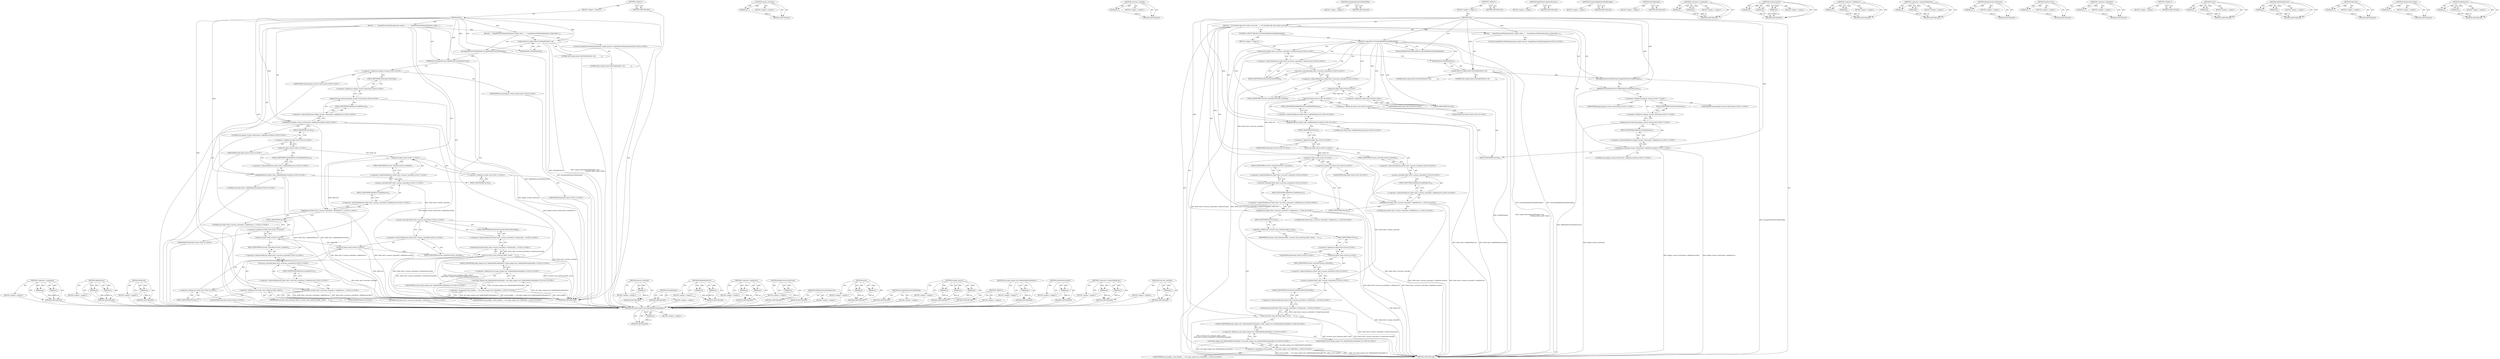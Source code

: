 digraph "AddObserver" {
vulnerable_159 [label=<(METHOD,&lt;operator&gt;.assignment)>];
vulnerable_160 [label=<(PARAM,p1)>];
vulnerable_161 [label=<(PARAM,p2)>];
vulnerable_162 [label=<(BLOCK,&lt;empty&gt;,&lt;empty&gt;)>];
vulnerable_163 [label=<(METHOD_RETURN,ANY)>];
vulnerable_114 [label=<(METHOD,AddObserver)>];
vulnerable_115 [label=<(PARAM,p1)>];
vulnerable_116 [label=<(PARAM,p2)>];
vulnerable_117 [label=<(BLOCK,&lt;empty&gt;,&lt;empty&gt;)>];
vulnerable_118 [label=<(METHOD_RETURN,ANY)>];
vulnerable_138 [label=<(METHOD,Shell.Get)>];
vulnerable_139 [label=<(PARAM,p1)>];
vulnerable_140 [label=<(BLOCK,&lt;empty&gt;,&lt;empty&gt;)>];
vulnerable_141 [label=<(METHOD_RETURN,ANY)>];
vulnerable_6 [label=<(METHOD,&lt;global&gt;)<SUB>1</SUB>>];
vulnerable_7 [label=<(BLOCK,&lt;empty&gt;,&lt;empty&gt;)<SUB>1</SUB>>];
vulnerable_8 [label=<(METHOD,Init)<SUB>1</SUB>>];
vulnerable_9 [label=<(BLOCK,{

  {
    ScopedObserveWindowAnimation scoped_...,{

  {
    ScopedObserveWindowAnimation scoped_...)<SUB>1</SUB>>];
vulnerable_10 [label=<(BLOCK,{
    ScopedObserveWindowAnimation scoped_obser...,{
    ScopedObserveWindowAnimation scoped_obser...)<SUB>3</SUB>>];
vulnerable_11 [label="<(LOCAL,ScopedObserveWindowAnimation scoped_observe: ScopedObserveWindowAnimation)<SUB>4</SUB>>"];
vulnerable_12 [label=<(scoped_observe,scoped_observe(GetTopWindow(), this,
          ...)<SUB>4</SUB>>];
vulnerable_13 [label=<(GetTopWindow,GetTopWindow())<SUB>4</SUB>>];
vulnerable_14 [label=<(LITERAL,this,scoped_observe(GetTopWindow(), this,
          ...)<SUB>4</SUB>>];
vulnerable_15 [label=<(LITERAL,false,scoped_observe(GetTopWindow(), this,
          ...)<SUB>5</SUB>>];
vulnerable_16 [label=<(ArrangeWindowsForTabletMode,ArrangeWindowsForTabletMode())<SUB>6</SUB>>];
vulnerable_17 [label=<(AddWindowCreationObservers,AddWindowCreationObservers())<SUB>8</SUB>>];
vulnerable_18 [label="<(AddObserver,display::Screen::GetScreen()-&gt;AddObserver(this))<SUB>9</SUB>>"];
vulnerable_19 [label="<(&lt;operator&gt;.indirectFieldAccess,display::Screen::GetScreen()-&gt;AddObserver)<SUB>9</SUB>>"];
vulnerable_20 [label="<(display.Screen.GetScreen,display::Screen::GetScreen())<SUB>9</SUB>>"];
vulnerable_21 [label="<(&lt;operator&gt;.fieldAccess,display::Screen::GetScreen)<SUB>9</SUB>>"];
vulnerable_22 [label="<(&lt;operator&gt;.fieldAccess,display::Screen)<SUB>9</SUB>>"];
vulnerable_23 [label="<(IDENTIFIER,display,display::Screen::GetScreen())<SUB>9</SUB>>"];
vulnerable_24 [label="<(IDENTIFIER,Screen,display::Screen::GetScreen())<SUB>9</SUB>>"];
vulnerable_25 [label=<(FIELD_IDENTIFIER,GetScreen,GetScreen)<SUB>9</SUB>>];
vulnerable_26 [label=<(FIELD_IDENTIFIER,AddObserver,AddObserver)<SUB>9</SUB>>];
vulnerable_27 [label="<(LITERAL,this,display::Screen::GetScreen()-&gt;AddObserver(this))<SUB>9</SUB>>"];
vulnerable_28 [label="<(AddShellObserver,Shell::Get()-&gt;AddShellObserver(this))<SUB>10</SUB>>"];
vulnerable_29 [label="<(&lt;operator&gt;.indirectFieldAccess,Shell::Get()-&gt;AddShellObserver)<SUB>10</SUB>>"];
vulnerable_30 [label="<(Shell.Get,Shell::Get())<SUB>10</SUB>>"];
vulnerable_31 [label="<(&lt;operator&gt;.fieldAccess,Shell::Get)<SUB>10</SUB>>"];
vulnerable_32 [label="<(IDENTIFIER,Shell,Shell::Get())<SUB>10</SUB>>"];
vulnerable_33 [label=<(FIELD_IDENTIFIER,Get,Get)<SUB>10</SUB>>];
vulnerable_34 [label=<(FIELD_IDENTIFIER,AddShellObserver,AddShellObserver)<SUB>10</SUB>>];
vulnerable_35 [label="<(LITERAL,this,Shell::Get()-&gt;AddShellObserver(this))<SUB>10</SUB>>"];
vulnerable_36 [label="<(AddObserver,Shell::Get()-&gt;session_controller()-&gt;AddObserver...)<SUB>11</SUB>>"];
vulnerable_37 [label="<(&lt;operator&gt;.indirectFieldAccess,Shell::Get()-&gt;session_controller()-&gt;AddObserver)<SUB>11</SUB>>"];
vulnerable_38 [label="<(session_controller,Shell::Get()-&gt;session_controller())<SUB>11</SUB>>"];
vulnerable_39 [label="<(&lt;operator&gt;.indirectFieldAccess,Shell::Get()-&gt;session_controller)<SUB>11</SUB>>"];
vulnerable_40 [label="<(Shell.Get,Shell::Get())<SUB>11</SUB>>"];
vulnerable_41 [label="<(&lt;operator&gt;.fieldAccess,Shell::Get)<SUB>11</SUB>>"];
vulnerable_42 [label="<(IDENTIFIER,Shell,Shell::Get())<SUB>11</SUB>>"];
vulnerable_43 [label=<(FIELD_IDENTIFIER,Get,Get)<SUB>11</SUB>>];
vulnerable_44 [label=<(FIELD_IDENTIFIER,session_controller,session_controller)<SUB>11</SUB>>];
vulnerable_45 [label=<(FIELD_IDENTIFIER,AddObserver,AddObserver)<SUB>11</SUB>>];
vulnerable_46 [label="<(LITERAL,this,Shell::Get()-&gt;session_controller()-&gt;AddObserver...)<SUB>11</SUB>>"];
vulnerable_47 [label="<(AddObserver,Shell::Get()-&gt;overview_controller()-&gt;AddObserve...)<SUB>12</SUB>>"];
vulnerable_48 [label="<(&lt;operator&gt;.indirectFieldAccess,Shell::Get()-&gt;overview_controller()-&gt;AddObserver)<SUB>12</SUB>>"];
vulnerable_49 [label="<(overview_controller,Shell::Get()-&gt;overview_controller())<SUB>12</SUB>>"];
vulnerable_50 [label="<(&lt;operator&gt;.indirectFieldAccess,Shell::Get()-&gt;overview_controller)<SUB>12</SUB>>"];
vulnerable_51 [label="<(Shell.Get,Shell::Get())<SUB>12</SUB>>"];
vulnerable_52 [label="<(&lt;operator&gt;.fieldAccess,Shell::Get)<SUB>12</SUB>>"];
vulnerable_53 [label="<(IDENTIFIER,Shell,Shell::Get())<SUB>12</SUB>>"];
vulnerable_54 [label=<(FIELD_IDENTIFIER,Get,Get)<SUB>12</SUB>>];
vulnerable_55 [label=<(FIELD_IDENTIFIER,overview_controller,overview_controller)<SUB>12</SUB>>];
vulnerable_56 [label=<(FIELD_IDENTIFIER,AddObserver,AddObserver)<SUB>12</SUB>>];
vulnerable_57 [label="<(LITERAL,this,Shell::Get()-&gt;overview_controller()-&gt;AddObserve...)<SUB>12</SUB>>"];
vulnerable_58 [label=<(insert,accounts_since_entering_tablet_.insert(
      S...)<SUB>13</SUB>>];
vulnerable_59 [label=<(&lt;operator&gt;.fieldAccess,accounts_since_entering_tablet_.insert)<SUB>13</SUB>>];
vulnerable_60 [label=<(IDENTIFIER,accounts_since_entering_tablet_,accounts_since_entering_tablet_.insert(
      S...)<SUB>13</SUB>>];
vulnerable_61 [label=<(FIELD_IDENTIFIER,insert,insert)<SUB>13</SUB>>];
vulnerable_62 [label="<(GetActiveAccountId,Shell::Get()-&gt;session_controller()-&gt;GetActiveAc...)<SUB>14</SUB>>"];
vulnerable_63 [label="<(&lt;operator&gt;.indirectFieldAccess,Shell::Get()-&gt;session_controller()-&gt;GetActiveAc...)<SUB>14</SUB>>"];
vulnerable_64 [label="<(session_controller,Shell::Get()-&gt;session_controller())<SUB>14</SUB>>"];
vulnerable_65 [label="<(&lt;operator&gt;.indirectFieldAccess,Shell::Get()-&gt;session_controller)<SUB>14</SUB>>"];
vulnerable_66 [label="<(Shell.Get,Shell::Get())<SUB>14</SUB>>"];
vulnerable_67 [label="<(&lt;operator&gt;.fieldAccess,Shell::Get)<SUB>14</SUB>>"];
vulnerable_68 [label="<(IDENTIFIER,Shell,Shell::Get())<SUB>14</SUB>>"];
vulnerable_69 [label=<(FIELD_IDENTIFIER,Get,Get)<SUB>14</SUB>>];
vulnerable_70 [label=<(FIELD_IDENTIFIER,session_controller,session_controller)<SUB>14</SUB>>];
vulnerable_71 [label=<(FIELD_IDENTIFIER,GetActiveAccountId,GetActiveAccountId)<SUB>14</SUB>>];
vulnerable_72 [label="<(&lt;operator&gt;.assignment,event_handler_ = std::make_unique&lt;wm::TabletMod...)<SUB>15</SUB>>"];
vulnerable_73 [label="<(IDENTIFIER,event_handler_,event_handler_ = std::make_unique&lt;wm::TabletMod...)<SUB>15</SUB>>"];
vulnerable_74 [label="<(std.make_unique&lt;wm.TabletModeEventHandler&gt;,std::make_unique&lt;wm::TabletModeEventHandler&gt;())<SUB>15</SUB>>"];
vulnerable_75 [label="<(&lt;operator&gt;.fieldAccess,std::make_unique&lt;wm::TabletModeEventHandler&gt;)<SUB>15</SUB>>"];
vulnerable_76 [label="<(IDENTIFIER,std,std::make_unique&lt;wm::TabletModeEventHandler&gt;())<SUB>15</SUB>>"];
vulnerable_77 [label="<(FIELD_IDENTIFIER,make_unique&lt;wm::TabletModeEventHandler&gt;,make_unique&lt;wm::TabletModeEventHandler&gt;)<SUB>15</SUB>>"];
vulnerable_78 [label=<(METHOD_RETURN,void)<SUB>1</SUB>>];
vulnerable_80 [label=<(METHOD_RETURN,ANY)<SUB>1</SUB>>];
vulnerable_142 [label=<(METHOD,session_controller)>];
vulnerable_143 [label=<(PARAM,p1)>];
vulnerable_144 [label=<(BLOCK,&lt;empty&gt;,&lt;empty&gt;)>];
vulnerable_145 [label=<(METHOD_RETURN,ANY)>];
vulnerable_105 [label=<(METHOD,GetTopWindow)>];
vulnerable_106 [label=<(BLOCK,&lt;empty&gt;,&lt;empty&gt;)>];
vulnerable_107 [label=<(METHOD_RETURN,ANY)>];
vulnerable_133 [label=<(METHOD,AddShellObserver)>];
vulnerable_134 [label=<(PARAM,p1)>];
vulnerable_135 [label=<(PARAM,p2)>];
vulnerable_136 [label=<(BLOCK,&lt;empty&gt;,&lt;empty&gt;)>];
vulnerable_137 [label=<(METHOD_RETURN,ANY)>];
vulnerable_128 [label=<(METHOD,&lt;operator&gt;.fieldAccess)>];
vulnerable_129 [label=<(PARAM,p1)>];
vulnerable_130 [label=<(PARAM,p2)>];
vulnerable_131 [label=<(BLOCK,&lt;empty&gt;,&lt;empty&gt;)>];
vulnerable_132 [label=<(METHOD_RETURN,ANY)>];
vulnerable_124 [label=<(METHOD,display.Screen.GetScreen)>];
vulnerable_125 [label=<(PARAM,p1)>];
vulnerable_126 [label=<(BLOCK,&lt;empty&gt;,&lt;empty&gt;)>];
vulnerable_127 [label=<(METHOD_RETURN,ANY)>];
vulnerable_111 [label=<(METHOD,AddWindowCreationObservers)>];
vulnerable_112 [label=<(BLOCK,&lt;empty&gt;,&lt;empty&gt;)>];
vulnerable_113 [label=<(METHOD_RETURN,ANY)>];
vulnerable_150 [label=<(METHOD,insert)>];
vulnerable_151 [label=<(PARAM,p1)>];
vulnerable_152 [label=<(PARAM,p2)>];
vulnerable_153 [label=<(BLOCK,&lt;empty&gt;,&lt;empty&gt;)>];
vulnerable_154 [label=<(METHOD_RETURN,ANY)>];
vulnerable_108 [label=<(METHOD,ArrangeWindowsForTabletMode)>];
vulnerable_109 [label=<(BLOCK,&lt;empty&gt;,&lt;empty&gt;)>];
vulnerable_110 [label=<(METHOD_RETURN,ANY)>];
vulnerable_99 [label=<(METHOD,scoped_observe)>];
vulnerable_100 [label=<(PARAM,p1)>];
vulnerable_101 [label=<(PARAM,p2)>];
vulnerable_102 [label=<(PARAM,p3)>];
vulnerable_103 [label=<(BLOCK,&lt;empty&gt;,&lt;empty&gt;)>];
vulnerable_104 [label=<(METHOD_RETURN,ANY)>];
vulnerable_93 [label=<(METHOD,&lt;global&gt;)<SUB>1</SUB>>];
vulnerable_94 [label=<(BLOCK,&lt;empty&gt;,&lt;empty&gt;)>];
vulnerable_95 [label=<(METHOD_RETURN,ANY)>];
vulnerable_164 [label=<(METHOD,std.make_unique&lt;wm.TabletModeEventHandler&gt;)>];
vulnerable_165 [label=<(PARAM,p1)>];
vulnerable_166 [label=<(BLOCK,&lt;empty&gt;,&lt;empty&gt;)>];
vulnerable_167 [label=<(METHOD_RETURN,ANY)>];
vulnerable_155 [label=<(METHOD,GetActiveAccountId)>];
vulnerable_156 [label=<(PARAM,p1)>];
vulnerable_157 [label=<(BLOCK,&lt;empty&gt;,&lt;empty&gt;)>];
vulnerable_158 [label=<(METHOD_RETURN,ANY)>];
vulnerable_119 [label=<(METHOD,&lt;operator&gt;.indirectFieldAccess)>];
vulnerable_120 [label=<(PARAM,p1)>];
vulnerable_121 [label=<(PARAM,p2)>];
vulnerable_122 [label=<(BLOCK,&lt;empty&gt;,&lt;empty&gt;)>];
vulnerable_123 [label=<(METHOD_RETURN,ANY)>];
vulnerable_146 [label=<(METHOD,overview_controller)>];
vulnerable_147 [label=<(PARAM,p1)>];
vulnerable_148 [label=<(BLOCK,&lt;empty&gt;,&lt;empty&gt;)>];
vulnerable_149 [label=<(METHOD_RETURN,ANY)>];
fixed_189 [label=<(METHOD,std.make_unique&lt;wm.TabletModeEventHandler&gt;)>];
fixed_190 [label=<(PARAM,p1)>];
fixed_191 [label=<(BLOCK,&lt;empty&gt;,&lt;empty&gt;)>];
fixed_192 [label=<(METHOD_RETURN,ANY)>];
fixed_171 [label=<(METHOD,session_controller)>];
fixed_172 [label=<(PARAM,p1)>];
fixed_173 [label=<(BLOCK,&lt;empty&gt;,&lt;empty&gt;)>];
fixed_174 [label=<(METHOD_RETURN,ANY)>];
fixed_129 [label=<(METHOD,overview_controller)>];
fixed_130 [label=<(PARAM,p1)>];
fixed_131 [label=<(BLOCK,&lt;empty&gt;,&lt;empty&gt;)>];
fixed_132 [label=<(METHOD_RETURN,ANY)>];
fixed_151 [label=<(METHOD,ArrangeWindowsForTabletMode)>];
fixed_152 [label=<(BLOCK,&lt;empty&gt;,&lt;empty&gt;)>];
fixed_153 [label=<(METHOD_RETURN,ANY)>];
fixed_6 [label=<(METHOD,&lt;global&gt;)<SUB>1</SUB>>];
fixed_7 [label=<(BLOCK,&lt;empty&gt;,&lt;empty&gt;)<SUB>1</SUB>>];
fixed_8 [label=<(METHOD,Init)<SUB>1</SUB>>];
fixed_9 [label=<(BLOCK,{
  // If clamshell split view mode is not enab...,{
  // If clamshell split view mode is not enab...)<SUB>1</SUB>>];
fixed_10 [label=<(CONTROL_STRUCTURE,IF,if (!IsClamshellSplitViewModeEnabled()))<SUB>5</SUB>>];
fixed_11 [label=<(&lt;operator&gt;.logicalNot,!IsClamshellSplitViewModeEnabled())<SUB>5</SUB>>];
fixed_12 [label=<(IsClamshellSplitViewModeEnabled,IsClamshellSplitViewModeEnabled())<SUB>5</SUB>>];
fixed_13 [label=<(BLOCK,&lt;empty&gt;,&lt;empty&gt;)<SUB>6</SUB>>];
fixed_14 [label="<(EndOverview,Shell::Get()-&gt;overview_controller()-&gt;EndOverview())<SUB>6</SUB>>"];
fixed_15 [label="<(&lt;operator&gt;.indirectFieldAccess,Shell::Get()-&gt;overview_controller()-&gt;EndOverview)<SUB>6</SUB>>"];
fixed_16 [label="<(overview_controller,Shell::Get()-&gt;overview_controller())<SUB>6</SUB>>"];
fixed_17 [label="<(&lt;operator&gt;.indirectFieldAccess,Shell::Get()-&gt;overview_controller)<SUB>6</SUB>>"];
fixed_18 [label="<(Shell.Get,Shell::Get())<SUB>6</SUB>>"];
fixed_19 [label="<(&lt;operator&gt;.fieldAccess,Shell::Get)<SUB>6</SUB>>"];
fixed_20 [label="<(IDENTIFIER,Shell,Shell::Get())<SUB>6</SUB>>"];
fixed_21 [label=<(FIELD_IDENTIFIER,Get,Get)<SUB>6</SUB>>];
fixed_22 [label=<(FIELD_IDENTIFIER,overview_controller,overview_controller)<SUB>6</SUB>>];
fixed_23 [label=<(FIELD_IDENTIFIER,EndOverview,EndOverview)<SUB>6</SUB>>];
fixed_24 [label=<(BLOCK,{
    ScopedObserveWindowAnimation scoped_obser...,{
    ScopedObserveWindowAnimation scoped_obser...)<SUB>11</SUB>>];
fixed_25 [label="<(LOCAL,ScopedObserveWindowAnimation scoped_observe: ScopedObserveWindowAnimation)<SUB>12</SUB>>"];
fixed_26 [label=<(scoped_observe,scoped_observe(GetTopWindow(), this,
          ...)<SUB>12</SUB>>];
fixed_27 [label=<(GetTopWindow,GetTopWindow())<SUB>12</SUB>>];
fixed_28 [label=<(LITERAL,this,scoped_observe(GetTopWindow(), this,
          ...)<SUB>12</SUB>>];
fixed_29 [label=<(LITERAL,false,scoped_observe(GetTopWindow(), this,
          ...)<SUB>13</SUB>>];
fixed_30 [label=<(ArrangeWindowsForTabletMode,ArrangeWindowsForTabletMode())<SUB>14</SUB>>];
fixed_31 [label=<(AddWindowCreationObservers,AddWindowCreationObservers())<SUB>16</SUB>>];
fixed_32 [label="<(AddObserver,display::Screen::GetScreen()-&gt;AddObserver(this))<SUB>17</SUB>>"];
fixed_33 [label="<(&lt;operator&gt;.indirectFieldAccess,display::Screen::GetScreen()-&gt;AddObserver)<SUB>17</SUB>>"];
fixed_34 [label="<(display.Screen.GetScreen,display::Screen::GetScreen())<SUB>17</SUB>>"];
fixed_35 [label="<(&lt;operator&gt;.fieldAccess,display::Screen::GetScreen)<SUB>17</SUB>>"];
fixed_36 [label="<(&lt;operator&gt;.fieldAccess,display::Screen)<SUB>17</SUB>>"];
fixed_37 [label="<(IDENTIFIER,display,display::Screen::GetScreen())<SUB>17</SUB>>"];
fixed_38 [label="<(IDENTIFIER,Screen,display::Screen::GetScreen())<SUB>17</SUB>>"];
fixed_39 [label=<(FIELD_IDENTIFIER,GetScreen,GetScreen)<SUB>17</SUB>>];
fixed_40 [label=<(FIELD_IDENTIFIER,AddObserver,AddObserver)<SUB>17</SUB>>];
fixed_41 [label="<(LITERAL,this,display::Screen::GetScreen()-&gt;AddObserver(this))<SUB>17</SUB>>"];
fixed_42 [label="<(AddShellObserver,Shell::Get()-&gt;AddShellObserver(this))<SUB>18</SUB>>"];
fixed_43 [label="<(&lt;operator&gt;.indirectFieldAccess,Shell::Get()-&gt;AddShellObserver)<SUB>18</SUB>>"];
fixed_44 [label="<(Shell.Get,Shell::Get())<SUB>18</SUB>>"];
fixed_45 [label="<(&lt;operator&gt;.fieldAccess,Shell::Get)<SUB>18</SUB>>"];
fixed_46 [label="<(IDENTIFIER,Shell,Shell::Get())<SUB>18</SUB>>"];
fixed_47 [label=<(FIELD_IDENTIFIER,Get,Get)<SUB>18</SUB>>];
fixed_48 [label=<(FIELD_IDENTIFIER,AddShellObserver,AddShellObserver)<SUB>18</SUB>>];
fixed_49 [label="<(LITERAL,this,Shell::Get()-&gt;AddShellObserver(this))<SUB>18</SUB>>"];
fixed_50 [label="<(AddObserver,Shell::Get()-&gt;session_controller()-&gt;AddObserver...)<SUB>19</SUB>>"];
fixed_51 [label="<(&lt;operator&gt;.indirectFieldAccess,Shell::Get()-&gt;session_controller()-&gt;AddObserver)<SUB>19</SUB>>"];
fixed_52 [label="<(session_controller,Shell::Get()-&gt;session_controller())<SUB>19</SUB>>"];
fixed_53 [label="<(&lt;operator&gt;.indirectFieldAccess,Shell::Get()-&gt;session_controller)<SUB>19</SUB>>"];
fixed_54 [label="<(Shell.Get,Shell::Get())<SUB>19</SUB>>"];
fixed_55 [label="<(&lt;operator&gt;.fieldAccess,Shell::Get)<SUB>19</SUB>>"];
fixed_56 [label="<(IDENTIFIER,Shell,Shell::Get())<SUB>19</SUB>>"];
fixed_57 [label=<(FIELD_IDENTIFIER,Get,Get)<SUB>19</SUB>>];
fixed_58 [label=<(FIELD_IDENTIFIER,session_controller,session_controller)<SUB>19</SUB>>];
fixed_59 [label=<(FIELD_IDENTIFIER,AddObserver,AddObserver)<SUB>19</SUB>>];
fixed_60 [label="<(LITERAL,this,Shell::Get()-&gt;session_controller()-&gt;AddObserver...)<SUB>19</SUB>>"];
fixed_61 [label="<(AddObserver,Shell::Get()-&gt;overview_controller()-&gt;AddObserve...)<SUB>20</SUB>>"];
fixed_62 [label="<(&lt;operator&gt;.indirectFieldAccess,Shell::Get()-&gt;overview_controller()-&gt;AddObserver)<SUB>20</SUB>>"];
fixed_63 [label="<(overview_controller,Shell::Get()-&gt;overview_controller())<SUB>20</SUB>>"];
fixed_64 [label="<(&lt;operator&gt;.indirectFieldAccess,Shell::Get()-&gt;overview_controller)<SUB>20</SUB>>"];
fixed_65 [label="<(Shell.Get,Shell::Get())<SUB>20</SUB>>"];
fixed_66 [label="<(&lt;operator&gt;.fieldAccess,Shell::Get)<SUB>20</SUB>>"];
fixed_67 [label="<(IDENTIFIER,Shell,Shell::Get())<SUB>20</SUB>>"];
fixed_68 [label=<(FIELD_IDENTIFIER,Get,Get)<SUB>20</SUB>>];
fixed_69 [label=<(FIELD_IDENTIFIER,overview_controller,overview_controller)<SUB>20</SUB>>];
fixed_70 [label=<(FIELD_IDENTIFIER,AddObserver,AddObserver)<SUB>20</SUB>>];
fixed_71 [label="<(LITERAL,this,Shell::Get()-&gt;overview_controller()-&gt;AddObserve...)<SUB>20</SUB>>"];
fixed_72 [label=<(insert,accounts_since_entering_tablet_.insert(
      S...)<SUB>21</SUB>>];
fixed_73 [label=<(&lt;operator&gt;.fieldAccess,accounts_since_entering_tablet_.insert)<SUB>21</SUB>>];
fixed_74 [label=<(IDENTIFIER,accounts_since_entering_tablet_,accounts_since_entering_tablet_.insert(
      S...)<SUB>21</SUB>>];
fixed_75 [label=<(FIELD_IDENTIFIER,insert,insert)<SUB>21</SUB>>];
fixed_76 [label="<(GetActiveAccountId,Shell::Get()-&gt;session_controller()-&gt;GetActiveAc...)<SUB>22</SUB>>"];
fixed_77 [label="<(&lt;operator&gt;.indirectFieldAccess,Shell::Get()-&gt;session_controller()-&gt;GetActiveAc...)<SUB>22</SUB>>"];
fixed_78 [label="<(session_controller,Shell::Get()-&gt;session_controller())<SUB>22</SUB>>"];
fixed_79 [label="<(&lt;operator&gt;.indirectFieldAccess,Shell::Get()-&gt;session_controller)<SUB>22</SUB>>"];
fixed_80 [label="<(Shell.Get,Shell::Get())<SUB>22</SUB>>"];
fixed_81 [label="<(&lt;operator&gt;.fieldAccess,Shell::Get)<SUB>22</SUB>>"];
fixed_82 [label="<(IDENTIFIER,Shell,Shell::Get())<SUB>22</SUB>>"];
fixed_83 [label=<(FIELD_IDENTIFIER,Get,Get)<SUB>22</SUB>>];
fixed_84 [label=<(FIELD_IDENTIFIER,session_controller,session_controller)<SUB>22</SUB>>];
fixed_85 [label=<(FIELD_IDENTIFIER,GetActiveAccountId,GetActiveAccountId)<SUB>22</SUB>>];
fixed_86 [label="<(&lt;operator&gt;.assignment,event_handler_ = std::make_unique&lt;wm::TabletMod...)<SUB>23</SUB>>"];
fixed_87 [label="<(IDENTIFIER,event_handler_,event_handler_ = std::make_unique&lt;wm::TabletMod...)<SUB>23</SUB>>"];
fixed_88 [label="<(std.make_unique&lt;wm.TabletModeEventHandler&gt;,std::make_unique&lt;wm::TabletModeEventHandler&gt;())<SUB>23</SUB>>"];
fixed_89 [label="<(&lt;operator&gt;.fieldAccess,std::make_unique&lt;wm::TabletModeEventHandler&gt;)<SUB>23</SUB>>"];
fixed_90 [label="<(IDENTIFIER,std,std::make_unique&lt;wm::TabletModeEventHandler&gt;())<SUB>23</SUB>>"];
fixed_91 [label="<(FIELD_IDENTIFIER,make_unique&lt;wm::TabletModeEventHandler&gt;,make_unique&lt;wm::TabletModeEventHandler&gt;)<SUB>23</SUB>>"];
fixed_92 [label=<(METHOD_RETURN,void)<SUB>1</SUB>>];
fixed_94 [label=<(METHOD_RETURN,ANY)<SUB>1</SUB>>];
fixed_154 [label=<(METHOD,AddWindowCreationObservers)>];
fixed_155 [label=<(BLOCK,&lt;empty&gt;,&lt;empty&gt;)>];
fixed_156 [label=<(METHOD_RETURN,ANY)>];
fixed_117 [label=<(METHOD,IsClamshellSplitViewModeEnabled)>];
fixed_118 [label=<(BLOCK,&lt;empty&gt;,&lt;empty&gt;)>];
fixed_119 [label=<(METHOD_RETURN,ANY)>];
fixed_148 [label=<(METHOD,GetTopWindow)>];
fixed_149 [label=<(BLOCK,&lt;empty&gt;,&lt;empty&gt;)>];
fixed_150 [label=<(METHOD_RETURN,ANY)>];
fixed_184 [label=<(METHOD,&lt;operator&gt;.assignment)>];
fixed_185 [label=<(PARAM,p1)>];
fixed_186 [label=<(PARAM,p2)>];
fixed_187 [label=<(BLOCK,&lt;empty&gt;,&lt;empty&gt;)>];
fixed_188 [label=<(METHOD_RETURN,ANY)>];
fixed_142 [label=<(METHOD,scoped_observe)>];
fixed_143 [label=<(PARAM,p1)>];
fixed_144 [label=<(PARAM,p2)>];
fixed_145 [label=<(PARAM,p3)>];
fixed_146 [label=<(BLOCK,&lt;empty&gt;,&lt;empty&gt;)>];
fixed_147 [label=<(METHOD_RETURN,ANY)>];
fixed_137 [label=<(METHOD,&lt;operator&gt;.fieldAccess)>];
fixed_138 [label=<(PARAM,p1)>];
fixed_139 [label=<(PARAM,p2)>];
fixed_140 [label=<(BLOCK,&lt;empty&gt;,&lt;empty&gt;)>];
fixed_141 [label=<(METHOD_RETURN,ANY)>];
fixed_124 [label=<(METHOD,&lt;operator&gt;.indirectFieldAccess)>];
fixed_125 [label=<(PARAM,p1)>];
fixed_126 [label=<(PARAM,p2)>];
fixed_127 [label=<(BLOCK,&lt;empty&gt;,&lt;empty&gt;)>];
fixed_128 [label=<(METHOD_RETURN,ANY)>];
fixed_162 [label=<(METHOD,display.Screen.GetScreen)>];
fixed_163 [label=<(PARAM,p1)>];
fixed_164 [label=<(BLOCK,&lt;empty&gt;,&lt;empty&gt;)>];
fixed_165 [label=<(METHOD_RETURN,ANY)>];
fixed_120 [label=<(METHOD,EndOverview)>];
fixed_121 [label=<(PARAM,p1)>];
fixed_122 [label=<(BLOCK,&lt;empty&gt;,&lt;empty&gt;)>];
fixed_123 [label=<(METHOD_RETURN,ANY)>];
fixed_113 [label=<(METHOD,&lt;operator&gt;.logicalNot)>];
fixed_114 [label=<(PARAM,p1)>];
fixed_115 [label=<(BLOCK,&lt;empty&gt;,&lt;empty&gt;)>];
fixed_116 [label=<(METHOD_RETURN,ANY)>];
fixed_107 [label=<(METHOD,&lt;global&gt;)<SUB>1</SUB>>];
fixed_108 [label=<(BLOCK,&lt;empty&gt;,&lt;empty&gt;)>];
fixed_109 [label=<(METHOD_RETURN,ANY)>];
fixed_175 [label=<(METHOD,insert)>];
fixed_176 [label=<(PARAM,p1)>];
fixed_177 [label=<(PARAM,p2)>];
fixed_178 [label=<(BLOCK,&lt;empty&gt;,&lt;empty&gt;)>];
fixed_179 [label=<(METHOD_RETURN,ANY)>];
fixed_166 [label=<(METHOD,AddShellObserver)>];
fixed_167 [label=<(PARAM,p1)>];
fixed_168 [label=<(PARAM,p2)>];
fixed_169 [label=<(BLOCK,&lt;empty&gt;,&lt;empty&gt;)>];
fixed_170 [label=<(METHOD_RETURN,ANY)>];
fixed_133 [label=<(METHOD,Shell.Get)>];
fixed_134 [label=<(PARAM,p1)>];
fixed_135 [label=<(BLOCK,&lt;empty&gt;,&lt;empty&gt;)>];
fixed_136 [label=<(METHOD_RETURN,ANY)>];
fixed_180 [label=<(METHOD,GetActiveAccountId)>];
fixed_181 [label=<(PARAM,p1)>];
fixed_182 [label=<(BLOCK,&lt;empty&gt;,&lt;empty&gt;)>];
fixed_183 [label=<(METHOD_RETURN,ANY)>];
fixed_157 [label=<(METHOD,AddObserver)>];
fixed_158 [label=<(PARAM,p1)>];
fixed_159 [label=<(PARAM,p2)>];
fixed_160 [label=<(BLOCK,&lt;empty&gt;,&lt;empty&gt;)>];
fixed_161 [label=<(METHOD_RETURN,ANY)>];
vulnerable_159 -> vulnerable_160  [key=0, label="AST: "];
vulnerable_159 -> vulnerable_160  [key=1, label="DDG: "];
vulnerable_159 -> vulnerable_162  [key=0, label="AST: "];
vulnerable_159 -> vulnerable_161  [key=0, label="AST: "];
vulnerable_159 -> vulnerable_161  [key=1, label="DDG: "];
vulnerable_159 -> vulnerable_163  [key=0, label="AST: "];
vulnerable_159 -> vulnerable_163  [key=1, label="CFG: "];
vulnerable_160 -> vulnerable_163  [key=0, label="DDG: p1"];
vulnerable_161 -> vulnerable_163  [key=0, label="DDG: p2"];
vulnerable_162 -> fixed_189  [key=0];
vulnerable_163 -> fixed_189  [key=0];
vulnerable_114 -> vulnerable_115  [key=0, label="AST: "];
vulnerable_114 -> vulnerable_115  [key=1, label="DDG: "];
vulnerable_114 -> vulnerable_117  [key=0, label="AST: "];
vulnerable_114 -> vulnerable_116  [key=0, label="AST: "];
vulnerable_114 -> vulnerable_116  [key=1, label="DDG: "];
vulnerable_114 -> vulnerable_118  [key=0, label="AST: "];
vulnerable_114 -> vulnerable_118  [key=1, label="CFG: "];
vulnerable_115 -> vulnerable_118  [key=0, label="DDG: p1"];
vulnerable_116 -> vulnerable_118  [key=0, label="DDG: p2"];
vulnerable_117 -> fixed_189  [key=0];
vulnerable_118 -> fixed_189  [key=0];
vulnerable_138 -> vulnerable_139  [key=0, label="AST: "];
vulnerable_138 -> vulnerable_139  [key=1, label="DDG: "];
vulnerable_138 -> vulnerable_140  [key=0, label="AST: "];
vulnerable_138 -> vulnerable_141  [key=0, label="AST: "];
vulnerable_138 -> vulnerable_141  [key=1, label="CFG: "];
vulnerable_139 -> vulnerable_141  [key=0, label="DDG: p1"];
vulnerable_140 -> fixed_189  [key=0];
vulnerable_141 -> fixed_189  [key=0];
vulnerable_6 -> vulnerable_7  [key=0, label="AST: "];
vulnerable_6 -> vulnerable_80  [key=0, label="AST: "];
vulnerable_6 -> vulnerable_80  [key=1, label="CFG: "];
vulnerable_7 -> vulnerable_8  [key=0, label="AST: "];
vulnerable_8 -> vulnerable_9  [key=0, label="AST: "];
vulnerable_8 -> vulnerable_78  [key=0, label="AST: "];
vulnerable_8 -> vulnerable_13  [key=0, label="CFG: "];
vulnerable_8 -> vulnerable_10  [key=0, label="DDG: "];
vulnerable_8 -> vulnerable_17  [key=0, label="DDG: "];
vulnerable_8 -> vulnerable_16  [key=0, label="DDG: "];
vulnerable_8 -> vulnerable_18  [key=0, label="DDG: "];
vulnerable_8 -> vulnerable_28  [key=0, label="DDG: "];
vulnerable_8 -> vulnerable_36  [key=0, label="DDG: "];
vulnerable_8 -> vulnerable_47  [key=0, label="DDG: "];
vulnerable_8 -> vulnerable_12  [key=0, label="DDG: "];
vulnerable_9 -> vulnerable_10  [key=0, label="AST: "];
vulnerable_9 -> vulnerable_17  [key=0, label="AST: "];
vulnerable_9 -> vulnerable_18  [key=0, label="AST: "];
vulnerable_9 -> vulnerable_28  [key=0, label="AST: "];
vulnerable_9 -> vulnerable_36  [key=0, label="AST: "];
vulnerable_9 -> vulnerable_47  [key=0, label="AST: "];
vulnerable_9 -> vulnerable_58  [key=0, label="AST: "];
vulnerable_9 -> vulnerable_72  [key=0, label="AST: "];
vulnerable_10 -> vulnerable_11  [key=0, label="AST: "];
vulnerable_10 -> vulnerable_12  [key=0, label="AST: "];
vulnerable_10 -> vulnerable_16  [key=0, label="AST: "];
vulnerable_11 -> fixed_189  [key=0];
vulnerable_12 -> vulnerable_13  [key=0, label="AST: "];
vulnerable_12 -> vulnerable_14  [key=0, label="AST: "];
vulnerable_12 -> vulnerable_15  [key=0, label="AST: "];
vulnerable_12 -> vulnerable_16  [key=0, label="CFG: "];
vulnerable_12 -> vulnerable_78  [key=0, label="DDG: GetTopWindow()"];
vulnerable_12 -> vulnerable_78  [key=1, label="DDG: scoped_observe(GetTopWindow(), this,
                                                /*exiting_tablet_mode=*/false)"];
vulnerable_13 -> vulnerable_12  [key=0, label="CFG: "];
vulnerable_14 -> fixed_189  [key=0];
vulnerable_15 -> fixed_189  [key=0];
vulnerable_16 -> vulnerable_17  [key=0, label="CFG: "];
vulnerable_16 -> vulnerable_78  [key=0, label="DDG: ArrangeWindowsForTabletMode()"];
vulnerable_17 -> vulnerable_22  [key=0, label="CFG: "];
vulnerable_17 -> vulnerable_78  [key=0, label="DDG: AddWindowCreationObservers()"];
vulnerable_18 -> vulnerable_19  [key=0, label="AST: "];
vulnerable_18 -> vulnerable_27  [key=0, label="AST: "];
vulnerable_18 -> vulnerable_33  [key=0, label="CFG: "];
vulnerable_18 -> vulnerable_78  [key=0, label="DDG: display::Screen::GetScreen()-&gt;AddObserver"];
vulnerable_18 -> vulnerable_78  [key=1, label="DDG: display::Screen::GetScreen()-&gt;AddObserver(this)"];
vulnerable_19 -> vulnerable_20  [key=0, label="AST: "];
vulnerable_19 -> vulnerable_26  [key=0, label="AST: "];
vulnerable_19 -> vulnerable_18  [key=0, label="CFG: "];
vulnerable_20 -> vulnerable_21  [key=0, label="AST: "];
vulnerable_20 -> vulnerable_26  [key=0, label="CFG: "];
vulnerable_20 -> vulnerable_78  [key=0, label="DDG: display::Screen::GetScreen"];
vulnerable_21 -> vulnerable_22  [key=0, label="AST: "];
vulnerable_21 -> vulnerable_25  [key=0, label="AST: "];
vulnerable_21 -> vulnerable_20  [key=0, label="CFG: "];
vulnerable_22 -> vulnerable_23  [key=0, label="AST: "];
vulnerable_22 -> vulnerable_24  [key=0, label="AST: "];
vulnerable_22 -> vulnerable_25  [key=0, label="CFG: "];
vulnerable_23 -> fixed_189  [key=0];
vulnerable_24 -> fixed_189  [key=0];
vulnerable_25 -> vulnerable_21  [key=0, label="CFG: "];
vulnerable_26 -> vulnerable_19  [key=0, label="CFG: "];
vulnerable_27 -> fixed_189  [key=0];
vulnerable_28 -> vulnerable_29  [key=0, label="AST: "];
vulnerable_28 -> vulnerable_35  [key=0, label="AST: "];
vulnerable_28 -> vulnerable_43  [key=0, label="CFG: "];
vulnerable_28 -> vulnerable_78  [key=0, label="DDG: Shell::Get()-&gt;AddShellObserver"];
vulnerable_28 -> vulnerable_78  [key=1, label="DDG: Shell::Get()-&gt;AddShellObserver(this)"];
vulnerable_29 -> vulnerable_30  [key=0, label="AST: "];
vulnerable_29 -> vulnerable_34  [key=0, label="AST: "];
vulnerable_29 -> vulnerable_28  [key=0, label="CFG: "];
vulnerable_30 -> vulnerable_31  [key=0, label="AST: "];
vulnerable_30 -> vulnerable_34  [key=0, label="CFG: "];
vulnerable_30 -> vulnerable_40  [key=0, label="DDG: Shell::Get"];
vulnerable_31 -> vulnerable_32  [key=0, label="AST: "];
vulnerable_31 -> vulnerable_33  [key=0, label="AST: "];
vulnerable_31 -> vulnerable_30  [key=0, label="CFG: "];
vulnerable_32 -> fixed_189  [key=0];
vulnerable_33 -> vulnerable_31  [key=0, label="CFG: "];
vulnerable_34 -> vulnerable_29  [key=0, label="CFG: "];
vulnerable_35 -> fixed_189  [key=0];
vulnerable_36 -> vulnerable_37  [key=0, label="AST: "];
vulnerable_36 -> vulnerable_46  [key=0, label="AST: "];
vulnerable_36 -> vulnerable_54  [key=0, label="CFG: "];
vulnerable_36 -> vulnerable_78  [key=0, label="DDG: Shell::Get()-&gt;session_controller()-&gt;AddObserver"];
vulnerable_36 -> vulnerable_78  [key=1, label="DDG: Shell::Get()-&gt;session_controller()-&gt;AddObserver(this)"];
vulnerable_37 -> vulnerable_38  [key=0, label="AST: "];
vulnerable_37 -> vulnerable_45  [key=0, label="AST: "];
vulnerable_37 -> vulnerable_36  [key=0, label="CFG: "];
vulnerable_38 -> vulnerable_39  [key=0, label="AST: "];
vulnerable_38 -> vulnerable_45  [key=0, label="CFG: "];
vulnerable_38 -> vulnerable_64  [key=0, label="DDG: Shell::Get()-&gt;session_controller"];
vulnerable_39 -> vulnerable_40  [key=0, label="AST: "];
vulnerable_39 -> vulnerable_44  [key=0, label="AST: "];
vulnerable_39 -> vulnerable_38  [key=0, label="CFG: "];
vulnerable_40 -> vulnerable_41  [key=0, label="AST: "];
vulnerable_40 -> vulnerable_44  [key=0, label="CFG: "];
vulnerable_40 -> vulnerable_51  [key=0, label="DDG: Shell::Get"];
vulnerable_41 -> vulnerable_42  [key=0, label="AST: "];
vulnerable_41 -> vulnerable_43  [key=0, label="AST: "];
vulnerable_41 -> vulnerable_40  [key=0, label="CFG: "];
vulnerable_42 -> fixed_189  [key=0];
vulnerable_43 -> vulnerable_41  [key=0, label="CFG: "];
vulnerable_44 -> vulnerable_39  [key=0, label="CFG: "];
vulnerable_45 -> vulnerable_37  [key=0, label="CFG: "];
vulnerable_46 -> fixed_189  [key=0];
vulnerable_47 -> vulnerable_48  [key=0, label="AST: "];
vulnerable_47 -> vulnerable_57  [key=0, label="AST: "];
vulnerable_47 -> vulnerable_61  [key=0, label="CFG: "];
vulnerable_47 -> vulnerable_78  [key=0, label="DDG: Shell::Get()-&gt;overview_controller()-&gt;AddObserver"];
vulnerable_47 -> vulnerable_78  [key=1, label="DDG: Shell::Get()-&gt;overview_controller()-&gt;AddObserver(this)"];
vulnerable_48 -> vulnerable_49  [key=0, label="AST: "];
vulnerable_48 -> vulnerable_56  [key=0, label="AST: "];
vulnerable_48 -> vulnerable_47  [key=0, label="CFG: "];
vulnerable_49 -> vulnerable_50  [key=0, label="AST: "];
vulnerable_49 -> vulnerable_56  [key=0, label="CFG: "];
vulnerable_49 -> vulnerable_78  [key=0, label="DDG: Shell::Get()-&gt;overview_controller"];
vulnerable_50 -> vulnerable_51  [key=0, label="AST: "];
vulnerable_50 -> vulnerable_55  [key=0, label="AST: "];
vulnerable_50 -> vulnerable_49  [key=0, label="CFG: "];
vulnerable_51 -> vulnerable_52  [key=0, label="AST: "];
vulnerable_51 -> vulnerable_55  [key=0, label="CFG: "];
vulnerable_51 -> vulnerable_66  [key=0, label="DDG: Shell::Get"];
vulnerable_52 -> vulnerable_53  [key=0, label="AST: "];
vulnerable_52 -> vulnerable_54  [key=0, label="AST: "];
vulnerable_52 -> vulnerable_51  [key=0, label="CFG: "];
vulnerable_53 -> fixed_189  [key=0];
vulnerable_54 -> vulnerable_52  [key=0, label="CFG: "];
vulnerable_55 -> vulnerable_50  [key=0, label="CFG: "];
vulnerable_56 -> vulnerable_48  [key=0, label="CFG: "];
vulnerable_57 -> fixed_189  [key=0];
vulnerable_58 -> vulnerable_59  [key=0, label="AST: "];
vulnerable_58 -> vulnerable_62  [key=0, label="AST: "];
vulnerable_58 -> vulnerable_77  [key=0, label="CFG: "];
vulnerable_58 -> vulnerable_78  [key=0, label="DDG: accounts_since_entering_tablet_.insert"];
vulnerable_58 -> vulnerable_78  [key=1, label="DDG: Shell::Get()-&gt;session_controller()-&gt;GetActiveAccountId()"];
vulnerable_58 -> vulnerable_78  [key=2, label="DDG: accounts_since_entering_tablet_.insert(
      Shell::Get()-&gt;session_controller()-&gt;GetActiveAccountId())"];
vulnerable_59 -> vulnerable_60  [key=0, label="AST: "];
vulnerable_59 -> vulnerable_61  [key=0, label="AST: "];
vulnerable_59 -> vulnerable_69  [key=0, label="CFG: "];
vulnerable_60 -> fixed_189  [key=0];
vulnerable_61 -> vulnerable_59  [key=0, label="CFG: "];
vulnerable_62 -> vulnerable_63  [key=0, label="AST: "];
vulnerable_62 -> vulnerable_58  [key=0, label="CFG: "];
vulnerable_62 -> vulnerable_58  [key=1, label="DDG: Shell::Get()-&gt;session_controller()-&gt;GetActiveAccountId"];
vulnerable_62 -> vulnerable_78  [key=0, label="DDG: Shell::Get()-&gt;session_controller()-&gt;GetActiveAccountId"];
vulnerable_63 -> vulnerable_64  [key=0, label="AST: "];
vulnerable_63 -> vulnerable_71  [key=0, label="AST: "];
vulnerable_63 -> vulnerable_62  [key=0, label="CFG: "];
vulnerable_64 -> vulnerable_65  [key=0, label="AST: "];
vulnerable_64 -> vulnerable_71  [key=0, label="CFG: "];
vulnerable_64 -> vulnerable_78  [key=0, label="DDG: Shell::Get()-&gt;session_controller"];
vulnerable_65 -> vulnerable_66  [key=0, label="AST: "];
vulnerable_65 -> vulnerable_70  [key=0, label="AST: "];
vulnerable_65 -> vulnerable_64  [key=0, label="CFG: "];
vulnerable_66 -> vulnerable_67  [key=0, label="AST: "];
vulnerable_66 -> vulnerable_70  [key=0, label="CFG: "];
vulnerable_66 -> vulnerable_78  [key=0, label="DDG: Shell::Get"];
vulnerable_67 -> vulnerable_68  [key=0, label="AST: "];
vulnerable_67 -> vulnerable_69  [key=0, label="AST: "];
vulnerable_67 -> vulnerable_66  [key=0, label="CFG: "];
vulnerable_68 -> fixed_189  [key=0];
vulnerable_69 -> vulnerable_67  [key=0, label="CFG: "];
vulnerable_70 -> vulnerable_65  [key=0, label="CFG: "];
vulnerable_71 -> vulnerable_63  [key=0, label="CFG: "];
vulnerable_72 -> vulnerable_73  [key=0, label="AST: "];
vulnerable_72 -> vulnerable_74  [key=0, label="AST: "];
vulnerable_72 -> vulnerable_78  [key=0, label="CFG: "];
vulnerable_72 -> vulnerable_78  [key=1, label="DDG: std::make_unique&lt;wm::TabletModeEventHandler&gt;()"];
vulnerable_72 -> vulnerable_78  [key=2, label="DDG: event_handler_ = std::make_unique&lt;wm::TabletModeEventHandler&gt;()"];
vulnerable_72 -> vulnerable_78  [key=3, label="DDG: event_handler_"];
vulnerable_73 -> fixed_189  [key=0];
vulnerable_74 -> vulnerable_75  [key=0, label="AST: "];
vulnerable_74 -> vulnerable_72  [key=0, label="CFG: "];
vulnerable_74 -> vulnerable_72  [key=1, label="DDG: std::make_unique&lt;wm::TabletModeEventHandler&gt;"];
vulnerable_74 -> vulnerable_78  [key=0, label="DDG: std::make_unique&lt;wm::TabletModeEventHandler&gt;"];
vulnerable_75 -> vulnerable_76  [key=0, label="AST: "];
vulnerable_75 -> vulnerable_77  [key=0, label="AST: "];
vulnerable_75 -> vulnerable_74  [key=0, label="CFG: "];
vulnerable_76 -> fixed_189  [key=0];
vulnerable_77 -> vulnerable_75  [key=0, label="CFG: "];
vulnerable_78 -> fixed_189  [key=0];
vulnerable_80 -> fixed_189  [key=0];
vulnerable_142 -> vulnerable_143  [key=0, label="AST: "];
vulnerable_142 -> vulnerable_143  [key=1, label="DDG: "];
vulnerable_142 -> vulnerable_144  [key=0, label="AST: "];
vulnerable_142 -> vulnerable_145  [key=0, label="AST: "];
vulnerable_142 -> vulnerable_145  [key=1, label="CFG: "];
vulnerable_143 -> vulnerable_145  [key=0, label="DDG: p1"];
vulnerable_144 -> fixed_189  [key=0];
vulnerable_145 -> fixed_189  [key=0];
vulnerable_105 -> vulnerable_106  [key=0, label="AST: "];
vulnerable_105 -> vulnerable_107  [key=0, label="AST: "];
vulnerable_105 -> vulnerable_107  [key=1, label="CFG: "];
vulnerable_106 -> fixed_189  [key=0];
vulnerable_107 -> fixed_189  [key=0];
vulnerable_133 -> vulnerable_134  [key=0, label="AST: "];
vulnerable_133 -> vulnerable_134  [key=1, label="DDG: "];
vulnerable_133 -> vulnerable_136  [key=0, label="AST: "];
vulnerable_133 -> vulnerable_135  [key=0, label="AST: "];
vulnerable_133 -> vulnerable_135  [key=1, label="DDG: "];
vulnerable_133 -> vulnerable_137  [key=0, label="AST: "];
vulnerable_133 -> vulnerable_137  [key=1, label="CFG: "];
vulnerable_134 -> vulnerable_137  [key=0, label="DDG: p1"];
vulnerable_135 -> vulnerable_137  [key=0, label="DDG: p2"];
vulnerable_136 -> fixed_189  [key=0];
vulnerable_137 -> fixed_189  [key=0];
vulnerable_128 -> vulnerable_129  [key=0, label="AST: "];
vulnerable_128 -> vulnerable_129  [key=1, label="DDG: "];
vulnerable_128 -> vulnerable_131  [key=0, label="AST: "];
vulnerable_128 -> vulnerable_130  [key=0, label="AST: "];
vulnerable_128 -> vulnerable_130  [key=1, label="DDG: "];
vulnerable_128 -> vulnerable_132  [key=0, label="AST: "];
vulnerable_128 -> vulnerable_132  [key=1, label="CFG: "];
vulnerable_129 -> vulnerable_132  [key=0, label="DDG: p1"];
vulnerable_130 -> vulnerable_132  [key=0, label="DDG: p2"];
vulnerable_131 -> fixed_189  [key=0];
vulnerable_132 -> fixed_189  [key=0];
vulnerable_124 -> vulnerable_125  [key=0, label="AST: "];
vulnerable_124 -> vulnerable_125  [key=1, label="DDG: "];
vulnerable_124 -> vulnerable_126  [key=0, label="AST: "];
vulnerable_124 -> vulnerable_127  [key=0, label="AST: "];
vulnerable_124 -> vulnerable_127  [key=1, label="CFG: "];
vulnerable_125 -> vulnerable_127  [key=0, label="DDG: p1"];
vulnerable_126 -> fixed_189  [key=0];
vulnerable_127 -> fixed_189  [key=0];
vulnerable_111 -> vulnerable_112  [key=0, label="AST: "];
vulnerable_111 -> vulnerable_113  [key=0, label="AST: "];
vulnerable_111 -> vulnerable_113  [key=1, label="CFG: "];
vulnerable_112 -> fixed_189  [key=0];
vulnerable_113 -> fixed_189  [key=0];
vulnerable_150 -> vulnerable_151  [key=0, label="AST: "];
vulnerable_150 -> vulnerable_151  [key=1, label="DDG: "];
vulnerable_150 -> vulnerable_153  [key=0, label="AST: "];
vulnerable_150 -> vulnerable_152  [key=0, label="AST: "];
vulnerable_150 -> vulnerable_152  [key=1, label="DDG: "];
vulnerable_150 -> vulnerable_154  [key=0, label="AST: "];
vulnerable_150 -> vulnerable_154  [key=1, label="CFG: "];
vulnerable_151 -> vulnerable_154  [key=0, label="DDG: p1"];
vulnerable_152 -> vulnerable_154  [key=0, label="DDG: p2"];
vulnerable_153 -> fixed_189  [key=0];
vulnerable_154 -> fixed_189  [key=0];
vulnerable_108 -> vulnerable_109  [key=0, label="AST: "];
vulnerable_108 -> vulnerable_110  [key=0, label="AST: "];
vulnerable_108 -> vulnerable_110  [key=1, label="CFG: "];
vulnerable_109 -> fixed_189  [key=0];
vulnerable_110 -> fixed_189  [key=0];
vulnerable_99 -> vulnerable_100  [key=0, label="AST: "];
vulnerable_99 -> vulnerable_100  [key=1, label="DDG: "];
vulnerable_99 -> vulnerable_103  [key=0, label="AST: "];
vulnerable_99 -> vulnerable_101  [key=0, label="AST: "];
vulnerable_99 -> vulnerable_101  [key=1, label="DDG: "];
vulnerable_99 -> vulnerable_104  [key=0, label="AST: "];
vulnerable_99 -> vulnerable_104  [key=1, label="CFG: "];
vulnerable_99 -> vulnerable_102  [key=0, label="AST: "];
vulnerable_99 -> vulnerable_102  [key=1, label="DDG: "];
vulnerable_100 -> vulnerable_104  [key=0, label="DDG: p1"];
vulnerable_101 -> vulnerable_104  [key=0, label="DDG: p2"];
vulnerable_102 -> vulnerable_104  [key=0, label="DDG: p3"];
vulnerable_103 -> fixed_189  [key=0];
vulnerable_104 -> fixed_189  [key=0];
vulnerable_93 -> vulnerable_94  [key=0, label="AST: "];
vulnerable_93 -> vulnerable_95  [key=0, label="AST: "];
vulnerable_93 -> vulnerable_95  [key=1, label="CFG: "];
vulnerable_94 -> fixed_189  [key=0];
vulnerable_95 -> fixed_189  [key=0];
vulnerable_164 -> vulnerable_165  [key=0, label="AST: "];
vulnerable_164 -> vulnerable_165  [key=1, label="DDG: "];
vulnerable_164 -> vulnerable_166  [key=0, label="AST: "];
vulnerable_164 -> vulnerable_167  [key=0, label="AST: "];
vulnerable_164 -> vulnerable_167  [key=1, label="CFG: "];
vulnerable_165 -> vulnerable_167  [key=0, label="DDG: p1"];
vulnerable_166 -> fixed_189  [key=0];
vulnerable_167 -> fixed_189  [key=0];
vulnerable_155 -> vulnerable_156  [key=0, label="AST: "];
vulnerable_155 -> vulnerable_156  [key=1, label="DDG: "];
vulnerable_155 -> vulnerable_157  [key=0, label="AST: "];
vulnerable_155 -> vulnerable_158  [key=0, label="AST: "];
vulnerable_155 -> vulnerable_158  [key=1, label="CFG: "];
vulnerable_156 -> vulnerable_158  [key=0, label="DDG: p1"];
vulnerable_157 -> fixed_189  [key=0];
vulnerable_158 -> fixed_189  [key=0];
vulnerable_119 -> vulnerable_120  [key=0, label="AST: "];
vulnerable_119 -> vulnerable_120  [key=1, label="DDG: "];
vulnerable_119 -> vulnerable_122  [key=0, label="AST: "];
vulnerable_119 -> vulnerable_121  [key=0, label="AST: "];
vulnerable_119 -> vulnerable_121  [key=1, label="DDG: "];
vulnerable_119 -> vulnerable_123  [key=0, label="AST: "];
vulnerable_119 -> vulnerable_123  [key=1, label="CFG: "];
vulnerable_120 -> vulnerable_123  [key=0, label="DDG: p1"];
vulnerable_121 -> vulnerable_123  [key=0, label="DDG: p2"];
vulnerable_122 -> fixed_189  [key=0];
vulnerable_123 -> fixed_189  [key=0];
vulnerable_146 -> vulnerable_147  [key=0, label="AST: "];
vulnerable_146 -> vulnerable_147  [key=1, label="DDG: "];
vulnerable_146 -> vulnerable_148  [key=0, label="AST: "];
vulnerable_146 -> vulnerable_149  [key=0, label="AST: "];
vulnerable_146 -> vulnerable_149  [key=1, label="CFG: "];
vulnerable_147 -> vulnerable_149  [key=0, label="DDG: p1"];
vulnerable_148 -> fixed_189  [key=0];
vulnerable_149 -> fixed_189  [key=0];
fixed_189 -> fixed_190  [key=0, label="AST: "];
fixed_189 -> fixed_190  [key=1, label="DDG: "];
fixed_189 -> fixed_191  [key=0, label="AST: "];
fixed_189 -> fixed_192  [key=0, label="AST: "];
fixed_189 -> fixed_192  [key=1, label="CFG: "];
fixed_190 -> fixed_192  [key=0, label="DDG: p1"];
fixed_171 -> fixed_172  [key=0, label="AST: "];
fixed_171 -> fixed_172  [key=1, label="DDG: "];
fixed_171 -> fixed_173  [key=0, label="AST: "];
fixed_171 -> fixed_174  [key=0, label="AST: "];
fixed_171 -> fixed_174  [key=1, label="CFG: "];
fixed_172 -> fixed_174  [key=0, label="DDG: p1"];
fixed_129 -> fixed_130  [key=0, label="AST: "];
fixed_129 -> fixed_130  [key=1, label="DDG: "];
fixed_129 -> fixed_131  [key=0, label="AST: "];
fixed_129 -> fixed_132  [key=0, label="AST: "];
fixed_129 -> fixed_132  [key=1, label="CFG: "];
fixed_130 -> fixed_132  [key=0, label="DDG: p1"];
fixed_151 -> fixed_152  [key=0, label="AST: "];
fixed_151 -> fixed_153  [key=0, label="AST: "];
fixed_151 -> fixed_153  [key=1, label="CFG: "];
fixed_6 -> fixed_7  [key=0, label="AST: "];
fixed_6 -> fixed_94  [key=0, label="AST: "];
fixed_6 -> fixed_94  [key=1, label="CFG: "];
fixed_7 -> fixed_8  [key=0, label="AST: "];
fixed_8 -> fixed_9  [key=0, label="AST: "];
fixed_8 -> fixed_92  [key=0, label="AST: "];
fixed_8 -> fixed_12  [key=0, label="CFG: "];
fixed_8 -> fixed_24  [key=0, label="DDG: "];
fixed_8 -> fixed_31  [key=0, label="DDG: "];
fixed_8 -> fixed_30  [key=0, label="DDG: "];
fixed_8 -> fixed_32  [key=0, label="DDG: "];
fixed_8 -> fixed_42  [key=0, label="DDG: "];
fixed_8 -> fixed_50  [key=0, label="DDG: "];
fixed_8 -> fixed_61  [key=0, label="DDG: "];
fixed_8 -> fixed_11  [key=0, label="DDG: "];
fixed_8 -> fixed_26  [key=0, label="DDG: "];
fixed_9 -> fixed_10  [key=0, label="AST: "];
fixed_9 -> fixed_24  [key=0, label="AST: "];
fixed_9 -> fixed_31  [key=0, label="AST: "];
fixed_9 -> fixed_32  [key=0, label="AST: "];
fixed_9 -> fixed_42  [key=0, label="AST: "];
fixed_9 -> fixed_50  [key=0, label="AST: "];
fixed_9 -> fixed_61  [key=0, label="AST: "];
fixed_9 -> fixed_72  [key=0, label="AST: "];
fixed_9 -> fixed_86  [key=0, label="AST: "];
fixed_10 -> fixed_11  [key=0, label="AST: "];
fixed_10 -> fixed_13  [key=0, label="AST: "];
fixed_11 -> fixed_12  [key=0, label="AST: "];
fixed_11 -> fixed_27  [key=0, label="CFG: "];
fixed_11 -> fixed_21  [key=0, label="CFG: "];
fixed_11 -> fixed_21  [key=1, label="CDG: "];
fixed_11 -> fixed_92  [key=0, label="DDG: IsClamshellSplitViewModeEnabled()"];
fixed_11 -> fixed_92  [key=1, label="DDG: !IsClamshellSplitViewModeEnabled()"];
fixed_11 -> fixed_16  [key=0, label="CDG: "];
fixed_11 -> fixed_17  [key=0, label="CDG: "];
fixed_11 -> fixed_15  [key=0, label="CDG: "];
fixed_11 -> fixed_22  [key=0, label="CDG: "];
fixed_11 -> fixed_18  [key=0, label="CDG: "];
fixed_11 -> fixed_14  [key=0, label="CDG: "];
fixed_11 -> fixed_23  [key=0, label="CDG: "];
fixed_11 -> fixed_19  [key=0, label="CDG: "];
fixed_12 -> fixed_11  [key=0, label="CFG: "];
fixed_13 -> fixed_14  [key=0, label="AST: "];
fixed_14 -> fixed_15  [key=0, label="AST: "];
fixed_14 -> fixed_27  [key=0, label="CFG: "];
fixed_14 -> fixed_92  [key=0, label="DDG: Shell::Get()-&gt;overview_controller()-&gt;EndOverview"];
fixed_14 -> fixed_92  [key=1, label="DDG: Shell::Get()-&gt;overview_controller()-&gt;EndOverview()"];
fixed_15 -> fixed_16  [key=0, label="AST: "];
fixed_15 -> fixed_23  [key=0, label="AST: "];
fixed_15 -> fixed_14  [key=0, label="CFG: "];
fixed_16 -> fixed_17  [key=0, label="AST: "];
fixed_16 -> fixed_23  [key=0, label="CFG: "];
fixed_16 -> fixed_63  [key=0, label="DDG: Shell::Get()-&gt;overview_controller"];
fixed_17 -> fixed_18  [key=0, label="AST: "];
fixed_17 -> fixed_22  [key=0, label="AST: "];
fixed_17 -> fixed_16  [key=0, label="CFG: "];
fixed_18 -> fixed_19  [key=0, label="AST: "];
fixed_18 -> fixed_22  [key=0, label="CFG: "];
fixed_18 -> fixed_44  [key=0, label="DDG: Shell::Get"];
fixed_19 -> fixed_20  [key=0, label="AST: "];
fixed_19 -> fixed_21  [key=0, label="AST: "];
fixed_19 -> fixed_18  [key=0, label="CFG: "];
fixed_21 -> fixed_19  [key=0, label="CFG: "];
fixed_22 -> fixed_17  [key=0, label="CFG: "];
fixed_23 -> fixed_15  [key=0, label="CFG: "];
fixed_24 -> fixed_25  [key=0, label="AST: "];
fixed_24 -> fixed_26  [key=0, label="AST: "];
fixed_24 -> fixed_30  [key=0, label="AST: "];
fixed_26 -> fixed_27  [key=0, label="AST: "];
fixed_26 -> fixed_28  [key=0, label="AST: "];
fixed_26 -> fixed_29  [key=0, label="AST: "];
fixed_26 -> fixed_30  [key=0, label="CFG: "];
fixed_26 -> fixed_92  [key=0, label="DDG: GetTopWindow()"];
fixed_26 -> fixed_92  [key=1, label="DDG: scoped_observe(GetTopWindow(), this,
                                                /*exiting_tablet_mode=*/false)"];
fixed_27 -> fixed_26  [key=0, label="CFG: "];
fixed_30 -> fixed_31  [key=0, label="CFG: "];
fixed_30 -> fixed_92  [key=0, label="DDG: ArrangeWindowsForTabletMode()"];
fixed_31 -> fixed_36  [key=0, label="CFG: "];
fixed_31 -> fixed_92  [key=0, label="DDG: AddWindowCreationObservers()"];
fixed_32 -> fixed_33  [key=0, label="AST: "];
fixed_32 -> fixed_41  [key=0, label="AST: "];
fixed_32 -> fixed_47  [key=0, label="CFG: "];
fixed_32 -> fixed_92  [key=0, label="DDG: display::Screen::GetScreen()-&gt;AddObserver"];
fixed_32 -> fixed_92  [key=1, label="DDG: display::Screen::GetScreen()-&gt;AddObserver(this)"];
fixed_33 -> fixed_34  [key=0, label="AST: "];
fixed_33 -> fixed_40  [key=0, label="AST: "];
fixed_33 -> fixed_32  [key=0, label="CFG: "];
fixed_34 -> fixed_35  [key=0, label="AST: "];
fixed_34 -> fixed_40  [key=0, label="CFG: "];
fixed_34 -> fixed_92  [key=0, label="DDG: display::Screen::GetScreen"];
fixed_35 -> fixed_36  [key=0, label="AST: "];
fixed_35 -> fixed_39  [key=0, label="AST: "];
fixed_35 -> fixed_34  [key=0, label="CFG: "];
fixed_36 -> fixed_37  [key=0, label="AST: "];
fixed_36 -> fixed_38  [key=0, label="AST: "];
fixed_36 -> fixed_39  [key=0, label="CFG: "];
fixed_39 -> fixed_35  [key=0, label="CFG: "];
fixed_40 -> fixed_33  [key=0, label="CFG: "];
fixed_42 -> fixed_43  [key=0, label="AST: "];
fixed_42 -> fixed_49  [key=0, label="AST: "];
fixed_42 -> fixed_57  [key=0, label="CFG: "];
fixed_42 -> fixed_92  [key=0, label="DDG: Shell::Get()-&gt;AddShellObserver"];
fixed_42 -> fixed_92  [key=1, label="DDG: Shell::Get()-&gt;AddShellObserver(this)"];
fixed_43 -> fixed_44  [key=0, label="AST: "];
fixed_43 -> fixed_48  [key=0, label="AST: "];
fixed_43 -> fixed_42  [key=0, label="CFG: "];
fixed_44 -> fixed_45  [key=0, label="AST: "];
fixed_44 -> fixed_48  [key=0, label="CFG: "];
fixed_44 -> fixed_54  [key=0, label="DDG: Shell::Get"];
fixed_45 -> fixed_46  [key=0, label="AST: "];
fixed_45 -> fixed_47  [key=0, label="AST: "];
fixed_45 -> fixed_44  [key=0, label="CFG: "];
fixed_47 -> fixed_45  [key=0, label="CFG: "];
fixed_48 -> fixed_43  [key=0, label="CFG: "];
fixed_50 -> fixed_51  [key=0, label="AST: "];
fixed_50 -> fixed_60  [key=0, label="AST: "];
fixed_50 -> fixed_68  [key=0, label="CFG: "];
fixed_50 -> fixed_92  [key=0, label="DDG: Shell::Get()-&gt;session_controller()-&gt;AddObserver"];
fixed_50 -> fixed_92  [key=1, label="DDG: Shell::Get()-&gt;session_controller()-&gt;AddObserver(this)"];
fixed_51 -> fixed_52  [key=0, label="AST: "];
fixed_51 -> fixed_59  [key=0, label="AST: "];
fixed_51 -> fixed_50  [key=0, label="CFG: "];
fixed_52 -> fixed_53  [key=0, label="AST: "];
fixed_52 -> fixed_59  [key=0, label="CFG: "];
fixed_52 -> fixed_78  [key=0, label="DDG: Shell::Get()-&gt;session_controller"];
fixed_53 -> fixed_54  [key=0, label="AST: "];
fixed_53 -> fixed_58  [key=0, label="AST: "];
fixed_53 -> fixed_52  [key=0, label="CFG: "];
fixed_54 -> fixed_55  [key=0, label="AST: "];
fixed_54 -> fixed_58  [key=0, label="CFG: "];
fixed_54 -> fixed_65  [key=0, label="DDG: Shell::Get"];
fixed_55 -> fixed_56  [key=0, label="AST: "];
fixed_55 -> fixed_57  [key=0, label="AST: "];
fixed_55 -> fixed_54  [key=0, label="CFG: "];
fixed_57 -> fixed_55  [key=0, label="CFG: "];
fixed_58 -> fixed_53  [key=0, label="CFG: "];
fixed_59 -> fixed_51  [key=0, label="CFG: "];
fixed_61 -> fixed_62  [key=0, label="AST: "];
fixed_61 -> fixed_71  [key=0, label="AST: "];
fixed_61 -> fixed_75  [key=0, label="CFG: "];
fixed_61 -> fixed_92  [key=0, label="DDG: Shell::Get()-&gt;overview_controller()-&gt;AddObserver"];
fixed_61 -> fixed_92  [key=1, label="DDG: Shell::Get()-&gt;overview_controller()-&gt;AddObserver(this)"];
fixed_62 -> fixed_63  [key=0, label="AST: "];
fixed_62 -> fixed_70  [key=0, label="AST: "];
fixed_62 -> fixed_61  [key=0, label="CFG: "];
fixed_63 -> fixed_64  [key=0, label="AST: "];
fixed_63 -> fixed_70  [key=0, label="CFG: "];
fixed_63 -> fixed_92  [key=0, label="DDG: Shell::Get()-&gt;overview_controller"];
fixed_64 -> fixed_65  [key=0, label="AST: "];
fixed_64 -> fixed_69  [key=0, label="AST: "];
fixed_64 -> fixed_63  [key=0, label="CFG: "];
fixed_65 -> fixed_66  [key=0, label="AST: "];
fixed_65 -> fixed_69  [key=0, label="CFG: "];
fixed_65 -> fixed_80  [key=0, label="DDG: Shell::Get"];
fixed_66 -> fixed_67  [key=0, label="AST: "];
fixed_66 -> fixed_68  [key=0, label="AST: "];
fixed_66 -> fixed_65  [key=0, label="CFG: "];
fixed_68 -> fixed_66  [key=0, label="CFG: "];
fixed_69 -> fixed_64  [key=0, label="CFG: "];
fixed_70 -> fixed_62  [key=0, label="CFG: "];
fixed_72 -> fixed_73  [key=0, label="AST: "];
fixed_72 -> fixed_76  [key=0, label="AST: "];
fixed_72 -> fixed_91  [key=0, label="CFG: "];
fixed_72 -> fixed_92  [key=0, label="DDG: accounts_since_entering_tablet_.insert"];
fixed_72 -> fixed_92  [key=1, label="DDG: Shell::Get()-&gt;session_controller()-&gt;GetActiveAccountId()"];
fixed_72 -> fixed_92  [key=2, label="DDG: accounts_since_entering_tablet_.insert(
      Shell::Get()-&gt;session_controller()-&gt;GetActiveAccountId())"];
fixed_73 -> fixed_74  [key=0, label="AST: "];
fixed_73 -> fixed_75  [key=0, label="AST: "];
fixed_73 -> fixed_83  [key=0, label="CFG: "];
fixed_75 -> fixed_73  [key=0, label="CFG: "];
fixed_76 -> fixed_77  [key=0, label="AST: "];
fixed_76 -> fixed_72  [key=0, label="CFG: "];
fixed_76 -> fixed_72  [key=1, label="DDG: Shell::Get()-&gt;session_controller()-&gt;GetActiveAccountId"];
fixed_76 -> fixed_92  [key=0, label="DDG: Shell::Get()-&gt;session_controller()-&gt;GetActiveAccountId"];
fixed_77 -> fixed_78  [key=0, label="AST: "];
fixed_77 -> fixed_85  [key=0, label="AST: "];
fixed_77 -> fixed_76  [key=0, label="CFG: "];
fixed_78 -> fixed_79  [key=0, label="AST: "];
fixed_78 -> fixed_85  [key=0, label="CFG: "];
fixed_78 -> fixed_92  [key=0, label="DDG: Shell::Get()-&gt;session_controller"];
fixed_79 -> fixed_80  [key=0, label="AST: "];
fixed_79 -> fixed_84  [key=0, label="AST: "];
fixed_79 -> fixed_78  [key=0, label="CFG: "];
fixed_80 -> fixed_81  [key=0, label="AST: "];
fixed_80 -> fixed_84  [key=0, label="CFG: "];
fixed_80 -> fixed_92  [key=0, label="DDG: Shell::Get"];
fixed_81 -> fixed_82  [key=0, label="AST: "];
fixed_81 -> fixed_83  [key=0, label="AST: "];
fixed_81 -> fixed_80  [key=0, label="CFG: "];
fixed_83 -> fixed_81  [key=0, label="CFG: "];
fixed_84 -> fixed_79  [key=0, label="CFG: "];
fixed_85 -> fixed_77  [key=0, label="CFG: "];
fixed_86 -> fixed_87  [key=0, label="AST: "];
fixed_86 -> fixed_88  [key=0, label="AST: "];
fixed_86 -> fixed_92  [key=0, label="CFG: "];
fixed_86 -> fixed_92  [key=1, label="DDG: std::make_unique&lt;wm::TabletModeEventHandler&gt;()"];
fixed_86 -> fixed_92  [key=2, label="DDG: event_handler_ = std::make_unique&lt;wm::TabletModeEventHandler&gt;()"];
fixed_86 -> fixed_92  [key=3, label="DDG: event_handler_"];
fixed_88 -> fixed_89  [key=0, label="AST: "];
fixed_88 -> fixed_86  [key=0, label="CFG: "];
fixed_88 -> fixed_86  [key=1, label="DDG: std::make_unique&lt;wm::TabletModeEventHandler&gt;"];
fixed_88 -> fixed_92  [key=0, label="DDG: std::make_unique&lt;wm::TabletModeEventHandler&gt;"];
fixed_89 -> fixed_90  [key=0, label="AST: "];
fixed_89 -> fixed_91  [key=0, label="AST: "];
fixed_89 -> fixed_88  [key=0, label="CFG: "];
fixed_91 -> fixed_89  [key=0, label="CFG: "];
fixed_154 -> fixed_155  [key=0, label="AST: "];
fixed_154 -> fixed_156  [key=0, label="AST: "];
fixed_154 -> fixed_156  [key=1, label="CFG: "];
fixed_117 -> fixed_118  [key=0, label="AST: "];
fixed_117 -> fixed_119  [key=0, label="AST: "];
fixed_117 -> fixed_119  [key=1, label="CFG: "];
fixed_148 -> fixed_149  [key=0, label="AST: "];
fixed_148 -> fixed_150  [key=0, label="AST: "];
fixed_148 -> fixed_150  [key=1, label="CFG: "];
fixed_184 -> fixed_185  [key=0, label="AST: "];
fixed_184 -> fixed_185  [key=1, label="DDG: "];
fixed_184 -> fixed_187  [key=0, label="AST: "];
fixed_184 -> fixed_186  [key=0, label="AST: "];
fixed_184 -> fixed_186  [key=1, label="DDG: "];
fixed_184 -> fixed_188  [key=0, label="AST: "];
fixed_184 -> fixed_188  [key=1, label="CFG: "];
fixed_185 -> fixed_188  [key=0, label="DDG: p1"];
fixed_186 -> fixed_188  [key=0, label="DDG: p2"];
fixed_142 -> fixed_143  [key=0, label="AST: "];
fixed_142 -> fixed_143  [key=1, label="DDG: "];
fixed_142 -> fixed_146  [key=0, label="AST: "];
fixed_142 -> fixed_144  [key=0, label="AST: "];
fixed_142 -> fixed_144  [key=1, label="DDG: "];
fixed_142 -> fixed_147  [key=0, label="AST: "];
fixed_142 -> fixed_147  [key=1, label="CFG: "];
fixed_142 -> fixed_145  [key=0, label="AST: "];
fixed_142 -> fixed_145  [key=1, label="DDG: "];
fixed_143 -> fixed_147  [key=0, label="DDG: p1"];
fixed_144 -> fixed_147  [key=0, label="DDG: p2"];
fixed_145 -> fixed_147  [key=0, label="DDG: p3"];
fixed_137 -> fixed_138  [key=0, label="AST: "];
fixed_137 -> fixed_138  [key=1, label="DDG: "];
fixed_137 -> fixed_140  [key=0, label="AST: "];
fixed_137 -> fixed_139  [key=0, label="AST: "];
fixed_137 -> fixed_139  [key=1, label="DDG: "];
fixed_137 -> fixed_141  [key=0, label="AST: "];
fixed_137 -> fixed_141  [key=1, label="CFG: "];
fixed_138 -> fixed_141  [key=0, label="DDG: p1"];
fixed_139 -> fixed_141  [key=0, label="DDG: p2"];
fixed_124 -> fixed_125  [key=0, label="AST: "];
fixed_124 -> fixed_125  [key=1, label="DDG: "];
fixed_124 -> fixed_127  [key=0, label="AST: "];
fixed_124 -> fixed_126  [key=0, label="AST: "];
fixed_124 -> fixed_126  [key=1, label="DDG: "];
fixed_124 -> fixed_128  [key=0, label="AST: "];
fixed_124 -> fixed_128  [key=1, label="CFG: "];
fixed_125 -> fixed_128  [key=0, label="DDG: p1"];
fixed_126 -> fixed_128  [key=0, label="DDG: p2"];
fixed_162 -> fixed_163  [key=0, label="AST: "];
fixed_162 -> fixed_163  [key=1, label="DDG: "];
fixed_162 -> fixed_164  [key=0, label="AST: "];
fixed_162 -> fixed_165  [key=0, label="AST: "];
fixed_162 -> fixed_165  [key=1, label="CFG: "];
fixed_163 -> fixed_165  [key=0, label="DDG: p1"];
fixed_120 -> fixed_121  [key=0, label="AST: "];
fixed_120 -> fixed_121  [key=1, label="DDG: "];
fixed_120 -> fixed_122  [key=0, label="AST: "];
fixed_120 -> fixed_123  [key=0, label="AST: "];
fixed_120 -> fixed_123  [key=1, label="CFG: "];
fixed_121 -> fixed_123  [key=0, label="DDG: p1"];
fixed_113 -> fixed_114  [key=0, label="AST: "];
fixed_113 -> fixed_114  [key=1, label="DDG: "];
fixed_113 -> fixed_115  [key=0, label="AST: "];
fixed_113 -> fixed_116  [key=0, label="AST: "];
fixed_113 -> fixed_116  [key=1, label="CFG: "];
fixed_114 -> fixed_116  [key=0, label="DDG: p1"];
fixed_107 -> fixed_108  [key=0, label="AST: "];
fixed_107 -> fixed_109  [key=0, label="AST: "];
fixed_107 -> fixed_109  [key=1, label="CFG: "];
fixed_175 -> fixed_176  [key=0, label="AST: "];
fixed_175 -> fixed_176  [key=1, label="DDG: "];
fixed_175 -> fixed_178  [key=0, label="AST: "];
fixed_175 -> fixed_177  [key=0, label="AST: "];
fixed_175 -> fixed_177  [key=1, label="DDG: "];
fixed_175 -> fixed_179  [key=0, label="AST: "];
fixed_175 -> fixed_179  [key=1, label="CFG: "];
fixed_176 -> fixed_179  [key=0, label="DDG: p1"];
fixed_177 -> fixed_179  [key=0, label="DDG: p2"];
fixed_166 -> fixed_167  [key=0, label="AST: "];
fixed_166 -> fixed_167  [key=1, label="DDG: "];
fixed_166 -> fixed_169  [key=0, label="AST: "];
fixed_166 -> fixed_168  [key=0, label="AST: "];
fixed_166 -> fixed_168  [key=1, label="DDG: "];
fixed_166 -> fixed_170  [key=0, label="AST: "];
fixed_166 -> fixed_170  [key=1, label="CFG: "];
fixed_167 -> fixed_170  [key=0, label="DDG: p1"];
fixed_168 -> fixed_170  [key=0, label="DDG: p2"];
fixed_133 -> fixed_134  [key=0, label="AST: "];
fixed_133 -> fixed_134  [key=1, label="DDG: "];
fixed_133 -> fixed_135  [key=0, label="AST: "];
fixed_133 -> fixed_136  [key=0, label="AST: "];
fixed_133 -> fixed_136  [key=1, label="CFG: "];
fixed_134 -> fixed_136  [key=0, label="DDG: p1"];
fixed_180 -> fixed_181  [key=0, label="AST: "];
fixed_180 -> fixed_181  [key=1, label="DDG: "];
fixed_180 -> fixed_182  [key=0, label="AST: "];
fixed_180 -> fixed_183  [key=0, label="AST: "];
fixed_180 -> fixed_183  [key=1, label="CFG: "];
fixed_181 -> fixed_183  [key=0, label="DDG: p1"];
fixed_157 -> fixed_158  [key=0, label="AST: "];
fixed_157 -> fixed_158  [key=1, label="DDG: "];
fixed_157 -> fixed_160  [key=0, label="AST: "];
fixed_157 -> fixed_159  [key=0, label="AST: "];
fixed_157 -> fixed_159  [key=1, label="DDG: "];
fixed_157 -> fixed_161  [key=0, label="AST: "];
fixed_157 -> fixed_161  [key=1, label="CFG: "];
fixed_158 -> fixed_161  [key=0, label="DDG: p1"];
fixed_159 -> fixed_161  [key=0, label="DDG: p2"];
}
